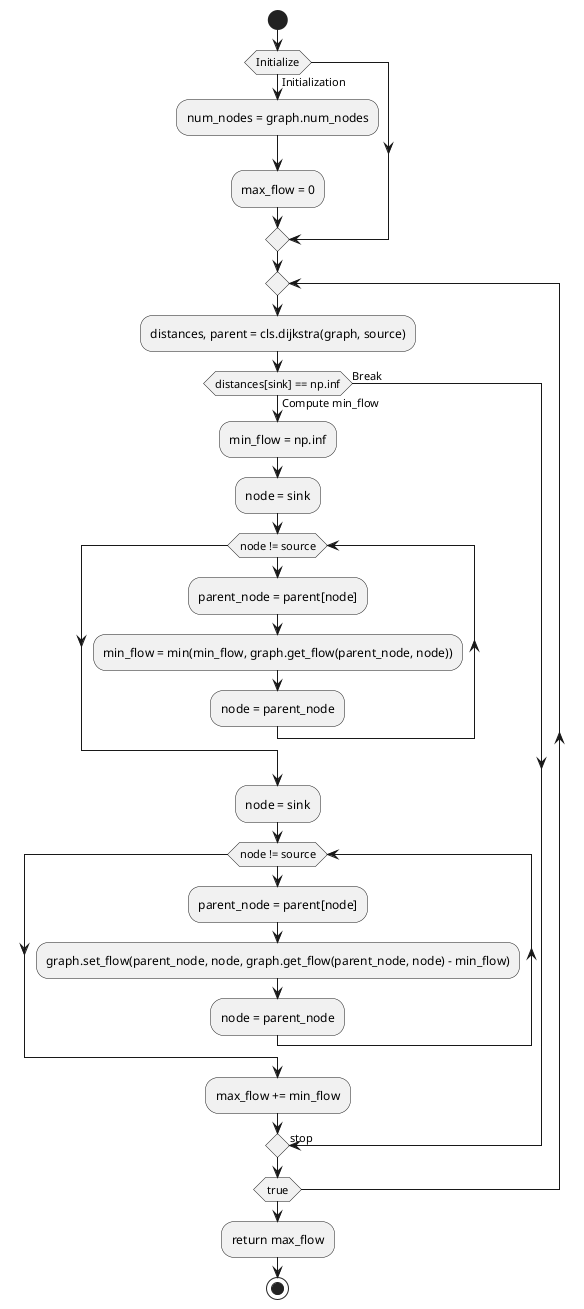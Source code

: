 @startuml
start

if (Initialize) then (Initialization)
   :num_nodes = graph.num_nodes;
   :max_flow = 0;
endif

repeat
   :distances, parent = cls.dijkstra(graph, source);
   if (distances[sink] == np.inf) then (Break)
       ->stop;
   else (Compute min_flow)
       :min_flow = np.inf;
       :node = sink;
       while (node != source)
           :parent_node = parent[node];
           :min_flow = min(min_flow, graph.get_flow(parent_node, node));
           :node = parent_node;
       endwhile
       :node = sink;
       while (node != source)
           :parent_node = parent[node];
           :graph.set_flow(parent_node, node, graph.get_flow(parent_node, node) - min_flow);
           :node = parent_node;
       endwhile
       :max_flow += min_flow;
   endif
repeat while (true)

:return max_flow;
stop
@enduml
